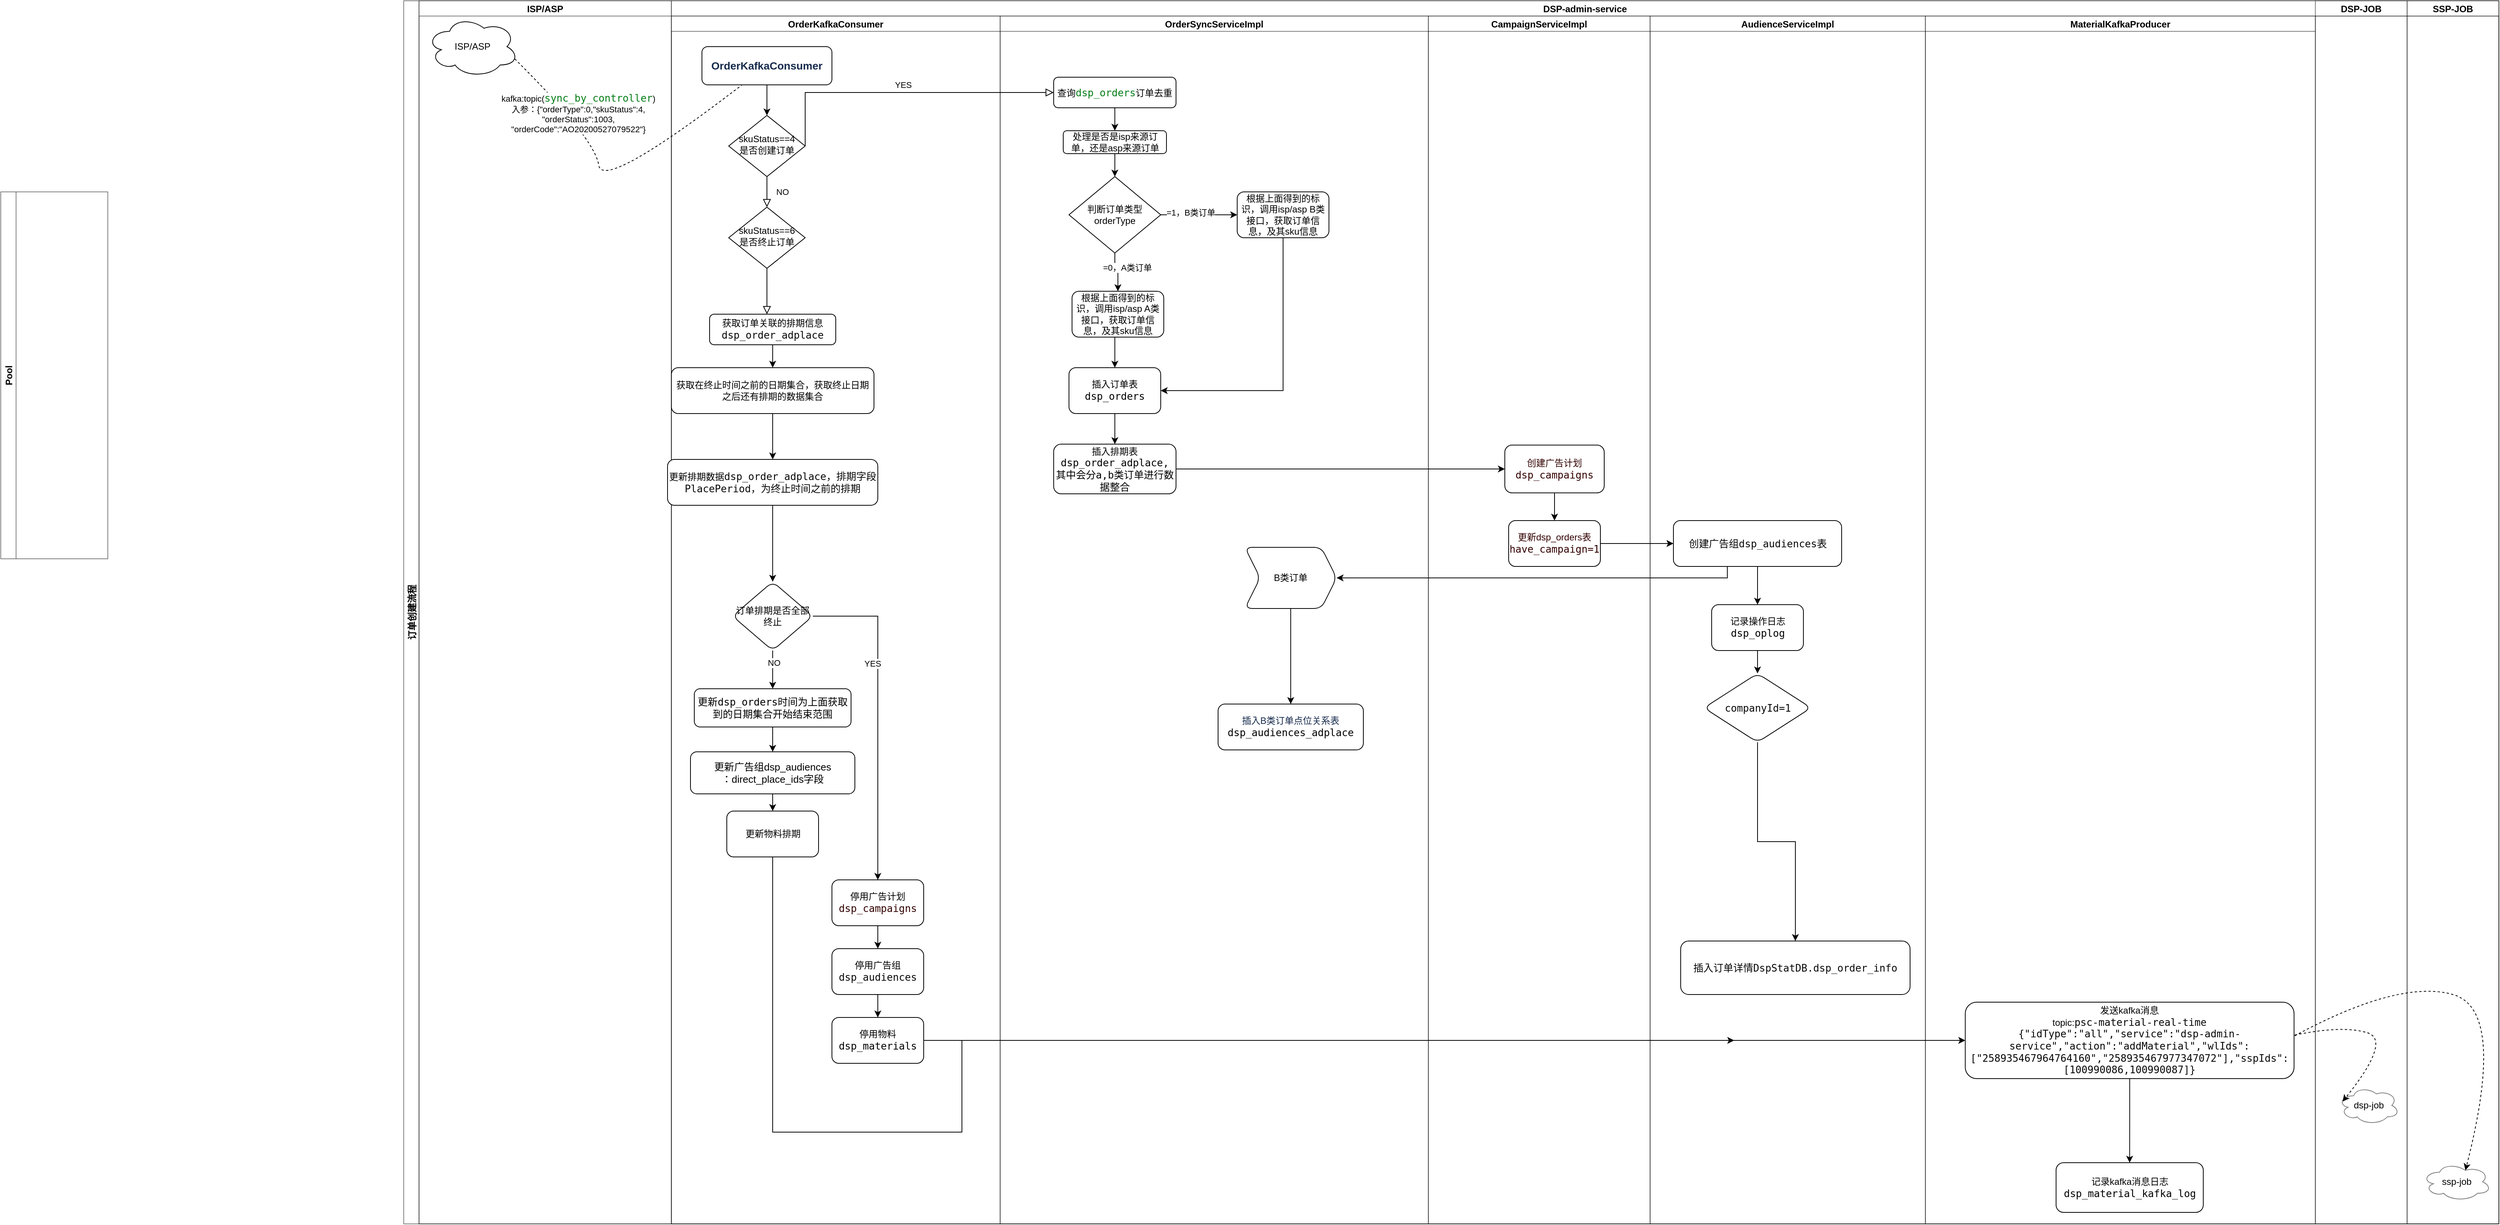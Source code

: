 <mxfile version="16.0.3" type="github">
  <diagram id="C5RBs43oDa-KdzZeNtuy" name="Page-1">
    <mxGraphModel dx="1713" dy="1758" grid="1" gridSize="10" guides="1" tooltips="1" connect="1" arrows="1" fold="1" page="1" pageScale="1" pageWidth="827" pageHeight="1169" math="0" shadow="0">
      <root>
        <mxCell id="WIyWlLk6GJQsqaUBKTNV-0" />
        <mxCell id="WIyWlLk6GJQsqaUBKTNV-1" parent="WIyWlLk6GJQsqaUBKTNV-0" />
        <mxCell id="1JZk9ZDLqRCKgHEXB0QG-69" value="" style="group" vertex="1" connectable="0" parent="WIyWlLk6GJQsqaUBKTNV-1">
          <mxGeometry x="-827" y="-180" width="3267" height="1600" as="geometry" />
        </mxCell>
        <mxCell id="1JZk9ZDLqRCKgHEXB0QG-31" value="Pool" style="swimlane;childLayout=stackLayout;resizeParent=1;resizeParentMax=0;startSize=20;horizontal=0;horizontalStack=1;rounded=0;shadow=0;glass=0;sketch=0;gradientColor=none;opacity=50;container=0;" vertex="1" parent="1JZk9ZDLqRCKgHEXB0QG-69">
          <mxGeometry y="250" width="140" height="480" as="geometry">
            <mxRectangle x="-660" y="90" width="30" height="50" as="alternateBounds" />
          </mxGeometry>
        </mxCell>
        <mxCell id="1JZk9ZDLqRCKgHEXB0QG-16" value="订单创建流程" style="swimlane;childLayout=stackLayout;resizeParent=1;resizeParentMax=0;startSize=20;horizontal=0;horizontalStack=1;rounded=0;shadow=0;glass=0;sketch=0;gradientColor=none;opacity=50;" vertex="1" parent="1JZk9ZDLqRCKgHEXB0QG-69">
          <mxGeometry x="527" width="2740" height="1600" as="geometry" />
        </mxCell>
        <mxCell id="1JZk9ZDLqRCKgHEXB0QG-17" value="ISP/ASP" style="swimlane;startSize=20;rounded=0;shadow=0;glass=0;sketch=0;gradientColor=none;opacity=50;" vertex="1" parent="1JZk9ZDLqRCKgHEXB0QG-16">
          <mxGeometry x="20" width="330" height="1600" as="geometry" />
        </mxCell>
        <mxCell id="3pk-U9PaF1ZGXFq0J-lB-10" value="ISP/ASP" style="ellipse;shape=cloud;whiteSpace=wrap;html=1;" parent="1JZk9ZDLqRCKgHEXB0QG-17" vertex="1">
          <mxGeometry x="10" y="20" width="120" height="80" as="geometry" />
        </mxCell>
        <mxCell id="1JZk9ZDLqRCKgHEXB0QG-20" value="" style="curved=1;endArrow=none;html=1;rounded=0;exitX=0.96;exitY=0.7;exitDx=0;exitDy=0;exitPerimeter=0;dashed=1;" edge="1" parent="1JZk9ZDLqRCKgHEXB0QG-16" source="3pk-U9PaF1ZGXFq0J-lB-10" target="WIyWlLk6GJQsqaUBKTNV-3">
          <mxGeometry width="50" height="50" relative="1" as="geometry">
            <mxPoint x="175.2" y="186" as="sourcePoint" />
            <mxPoint x="462.99" y="161" as="targetPoint" />
            <Array as="points">
              <mxPoint x="250" y="180" />
              <mxPoint x="260" y="250" />
            </Array>
          </mxGeometry>
        </mxCell>
        <mxCell id="1JZk9ZDLqRCKgHEXB0QG-21" value="kafka:topic(&lt;span style=&quot;color: rgb(6 , 125 , 23) ; font-family: &amp;#34;jetbrains mono&amp;#34; , monospace ; font-size: 9.8pt&quot;&gt;sync_by_controller&lt;/span&gt;)&lt;br&gt;入参：{&quot;orderType&quot;:0,&quot;skuStatus&quot;:4,&lt;br&gt;&quot;orderStatus&quot;:1003,&lt;br&gt;&quot;orderCode&quot;:&quot;AO20200527079522&quot;}" style="edgeLabel;html=1;align=center;verticalAlign=middle;resizable=0;points=[];" vertex="1" connectable="0" parent="1JZk9ZDLqRCKgHEXB0QG-20">
          <mxGeometry x="-0.096" y="-21" relative="1" as="geometry">
            <mxPoint x="-9" y="-91" as="offset" />
          </mxGeometry>
        </mxCell>
        <mxCell id="1JZk9ZDLqRCKgHEXB0QG-18" value="DSP-admin-service" style="swimlane;startSize=20;rounded=0;shadow=0;glass=0;sketch=0;gradientColor=none;opacity=50;" vertex="1" parent="1JZk9ZDLqRCKgHEXB0QG-16">
          <mxGeometry x="350" width="2390" height="1600" as="geometry" />
        </mxCell>
        <mxCell id="1JZk9ZDLqRCKgHEXB0QG-32" value="OrderKafkaConsumer" style="swimlane;startSize=20;rounded=0;shadow=0;glass=0;sketch=0;gradientColor=none;opacity=50;" vertex="1" parent="1JZk9ZDLqRCKgHEXB0QG-18">
          <mxGeometry y="20" width="430" height="1580" as="geometry" />
        </mxCell>
        <mxCell id="WIyWlLk6GJQsqaUBKTNV-3" value="&lt;strong style=&quot;color: rgb(23 , 43 , 77) ; font-family: , &amp;#34;system-ui&amp;#34; , &amp;#34;segoe ui&amp;#34; , &amp;#34;roboto&amp;#34; , &amp;#34;oxygen&amp;#34; , &amp;#34;ubuntu&amp;#34; , &amp;#34;fira sans&amp;#34; , &amp;#34;droid sans&amp;#34; , &amp;#34;helvetica neue&amp;#34; , sans-serif ; font-size: 14px ; background-color: rgb(255 , 255 , 255)&quot;&gt;OrderKafkaConsumer&lt;/strong&gt;" style="rounded=1;whiteSpace=wrap;html=1;fontSize=12;glass=0;strokeWidth=1;shadow=0;" parent="1JZk9ZDLqRCKgHEXB0QG-32" vertex="1">
          <mxGeometry x="40" y="40" width="170" height="50" as="geometry" />
        </mxCell>
        <mxCell id="WIyWlLk6GJQsqaUBKTNV-6" value="skuStatus==4&lt;br&gt;是否创建订单" style="rhombus;whiteSpace=wrap;html=1;shadow=0;fontFamily=Helvetica;fontSize=12;align=center;strokeWidth=1;spacing=6;spacingTop=-4;" parent="1JZk9ZDLqRCKgHEXB0QG-32" vertex="1">
          <mxGeometry x="75" y="130" width="100" height="80" as="geometry" />
        </mxCell>
        <mxCell id="1JZk9ZDLqRCKgHEXB0QG-40" value="" style="edgeStyle=orthogonalEdgeStyle;rounded=0;orthogonalLoop=1;jettySize=auto;html=1;entryX=0.5;entryY=0;entryDx=0;entryDy=0;" edge="1" parent="1JZk9ZDLqRCKgHEXB0QG-32" source="WIyWlLk6GJQsqaUBKTNV-3" target="WIyWlLk6GJQsqaUBKTNV-6">
          <mxGeometry relative="1" as="geometry" />
        </mxCell>
        <mxCell id="WIyWlLk6GJQsqaUBKTNV-10" value="skuStatus==6&lt;br&gt;是否终止订单" style="rhombus;whiteSpace=wrap;html=1;shadow=0;fontFamily=Helvetica;fontSize=12;align=center;strokeWidth=1;spacing=6;spacingTop=-4;" parent="1JZk9ZDLqRCKgHEXB0QG-32" vertex="1">
          <mxGeometry x="75" y="250" width="100" height="80" as="geometry" />
        </mxCell>
        <mxCell id="WIyWlLk6GJQsqaUBKTNV-4" value="NO" style="rounded=0;html=1;jettySize=auto;orthogonalLoop=1;fontSize=11;endArrow=block;endFill=0;endSize=8;strokeWidth=1;shadow=0;labelBackgroundColor=none;edgeStyle=orthogonalEdgeStyle;" parent="1JZk9ZDLqRCKgHEXB0QG-32" source="WIyWlLk6GJQsqaUBKTNV-6" target="WIyWlLk6GJQsqaUBKTNV-10" edge="1">
          <mxGeometry y="20" relative="1" as="geometry">
            <mxPoint as="offset" />
          </mxGeometry>
        </mxCell>
        <mxCell id="WIyWlLk6GJQsqaUBKTNV-11" value="获取订单关联的排期信息&lt;span style=&quot;background-color: rgb(255 , 255 , 255) ; color: rgb(8 , 8 , 8) ; font-family: &amp;#34;jetbrains mono&amp;#34; , monospace ; font-size: 9.8pt&quot;&gt;dsp_order_adplace&lt;/span&gt;" style="rounded=1;whiteSpace=wrap;html=1;fontSize=12;glass=0;strokeWidth=1;shadow=0;" parent="1JZk9ZDLqRCKgHEXB0QG-32" vertex="1">
          <mxGeometry x="50" y="390" width="165" height="40" as="geometry" />
        </mxCell>
        <mxCell id="WIyWlLk6GJQsqaUBKTNV-8" value="" style="rounded=0;html=1;jettySize=auto;orthogonalLoop=1;fontSize=11;endArrow=block;endFill=0;endSize=8;strokeWidth=1;shadow=0;labelBackgroundColor=none;edgeStyle=orthogonalEdgeStyle;" parent="1JZk9ZDLqRCKgHEXB0QG-32" source="WIyWlLk6GJQsqaUBKTNV-10" target="WIyWlLk6GJQsqaUBKTNV-11" edge="1">
          <mxGeometry x="0.333" y="20" relative="1" as="geometry">
            <mxPoint as="offset" />
            <Array as="points">
              <mxPoint x="125" y="430" />
              <mxPoint x="125" y="430" />
            </Array>
          </mxGeometry>
        </mxCell>
        <mxCell id="xGBpcFXvUTjCXn1tUyr6-0" value="获取在终止时间之前的日期集合，获取终止日期之后还有排期的数据集合" style="whiteSpace=wrap;html=1;rounded=1;glass=0;strokeWidth=1;shadow=0;" parent="1JZk9ZDLqRCKgHEXB0QG-32" vertex="1">
          <mxGeometry y="460" width="265" height="60" as="geometry" />
        </mxCell>
        <mxCell id="xGBpcFXvUTjCXn1tUyr6-1" value="" style="edgeStyle=orthogonalEdgeStyle;rounded=0;orthogonalLoop=1;jettySize=auto;html=1;" parent="1JZk9ZDLqRCKgHEXB0QG-32" source="WIyWlLk6GJQsqaUBKTNV-11" target="xGBpcFXvUTjCXn1tUyr6-0" edge="1">
          <mxGeometry relative="1" as="geometry" />
        </mxCell>
        <mxCell id="xGBpcFXvUTjCXn1tUyr6-4" value="更新排期数据&lt;span style=&quot;color: rgb(8 , 8 , 8) ; font-family: &amp;#34;jetbrains mono&amp;#34; , monospace ; font-size: 13.067px ; background-color: rgb(255 , 255 , 255)&quot;&gt;dsp_order_adplace，排期字段&lt;/span&gt;&lt;span style=&quot;background-color: rgb(255 , 255 , 255) ; color: rgb(8 , 8 , 8) ; font-family: &amp;#34;jetbrains mono&amp;#34; , monospace ; font-size: 9.8pt&quot;&gt;PlacePeriod，为终止时间之前的排期&lt;/span&gt;" style="whiteSpace=wrap;html=1;rounded=1;glass=0;strokeWidth=1;shadow=0;" parent="1JZk9ZDLqRCKgHEXB0QG-32" vertex="1">
          <mxGeometry x="-5" y="580" width="275" height="60" as="geometry" />
        </mxCell>
        <mxCell id="xGBpcFXvUTjCXn1tUyr6-7" style="edgeStyle=orthogonalEdgeStyle;rounded=0;orthogonalLoop=1;jettySize=auto;html=1;" parent="1JZk9ZDLqRCKgHEXB0QG-32" source="xGBpcFXvUTjCXn1tUyr6-0" target="xGBpcFXvUTjCXn1tUyr6-4" edge="1">
          <mxGeometry relative="1" as="geometry" />
        </mxCell>
        <mxCell id="xGBpcFXvUTjCXn1tUyr6-8" value="订单排期是否全部终止" style="rhombus;whiteSpace=wrap;html=1;rounded=1;glass=0;strokeWidth=1;shadow=0;" parent="1JZk9ZDLqRCKgHEXB0QG-32" vertex="1">
          <mxGeometry x="80" y="740" width="105" height="90" as="geometry" />
        </mxCell>
        <mxCell id="xGBpcFXvUTjCXn1tUyr6-9" value="" style="edgeStyle=orthogonalEdgeStyle;rounded=0;orthogonalLoop=1;jettySize=auto;html=1;" parent="1JZk9ZDLqRCKgHEXB0QG-32" source="xGBpcFXvUTjCXn1tUyr6-4" target="xGBpcFXvUTjCXn1tUyr6-8" edge="1">
          <mxGeometry relative="1" as="geometry" />
        </mxCell>
        <mxCell id="xGBpcFXvUTjCXn1tUyr6-30" value="更新物料排期" style="whiteSpace=wrap;html=1;rounded=1;glass=0;strokeWidth=1;shadow=0;" parent="1JZk9ZDLqRCKgHEXB0QG-32" vertex="1">
          <mxGeometry x="72.5" y="1040" width="120" height="60" as="geometry" />
        </mxCell>
        <mxCell id="xGBpcFXvUTjCXn1tUyr6-28" value="&lt;p style=&quot;line-height: 1.2&quot;&gt;&lt;/p&gt;&lt;p style=&quot;font-size: 13.067px&quot;&gt;&lt;font style=&quot;font-size: 13.067px&quot; face=&quot;Helvetica&quot;&gt;更新广告组&lt;/font&gt;&lt;font style=&quot;font-size: 13.067px&quot;&gt;dsp_audiences&lt;br&gt;&lt;/font&gt;&lt;font style=&quot;font-size: 13.067px&quot; face=&quot;Helvetica&quot;&gt;&lt;span style=&quot;background-color: rgb(255 , 255 , 255)&quot;&gt;：direct_place_ids字段&lt;/span&gt;&lt;/font&gt;&lt;/p&gt;&lt;p&gt;&lt;/p&gt;" style="whiteSpace=wrap;html=1;rounded=1;glass=0;strokeWidth=1;shadow=0;align=center;" parent="1JZk9ZDLqRCKgHEXB0QG-32" vertex="1">
          <mxGeometry x="25" y="962.5" width="215" height="55" as="geometry" />
        </mxCell>
        <mxCell id="xGBpcFXvUTjCXn1tUyr6-31" value="" style="edgeStyle=orthogonalEdgeStyle;rounded=0;orthogonalLoop=1;jettySize=auto;html=1;fontSize=12;fontColor=#330000;" parent="1JZk9ZDLqRCKgHEXB0QG-32" source="xGBpcFXvUTjCXn1tUyr6-28" target="xGBpcFXvUTjCXn1tUyr6-30" edge="1">
          <mxGeometry relative="1" as="geometry" />
        </mxCell>
        <mxCell id="xGBpcFXvUTjCXn1tUyr6-2" value="&lt;font style=&quot;font-size: 13.067px&quot;&gt;更新&lt;span style=&quot;font-family: &amp;#34;jetbrains mono&amp;#34; , monospace ; background-color: rgb(255 , 255 , 255)&quot;&gt;dsp_orders时间为上面获取到的日期集合开始结束范围&lt;/span&gt;&lt;/font&gt;" style="whiteSpace=wrap;html=1;rounded=1;glass=0;strokeWidth=1;shadow=0;" parent="1JZk9ZDLqRCKgHEXB0QG-32" vertex="1">
          <mxGeometry x="30" y="880" width="205" height="50" as="geometry" />
        </mxCell>
        <mxCell id="xGBpcFXvUTjCXn1tUyr6-10" style="edgeStyle=orthogonalEdgeStyle;rounded=0;orthogonalLoop=1;jettySize=auto;html=1;" parent="1JZk9ZDLqRCKgHEXB0QG-32" source="xGBpcFXvUTjCXn1tUyr6-8" target="xGBpcFXvUTjCXn1tUyr6-2" edge="1">
          <mxGeometry relative="1" as="geometry" />
        </mxCell>
        <mxCell id="xGBpcFXvUTjCXn1tUyr6-11" value="NO" style="edgeLabel;html=1;align=center;verticalAlign=middle;resizable=0;points=[];" parent="xGBpcFXvUTjCXn1tUyr6-10" vertex="1" connectable="0">
          <mxGeometry x="-0.36" y="1" relative="1" as="geometry">
            <mxPoint as="offset" />
          </mxGeometry>
        </mxCell>
        <mxCell id="xGBpcFXvUTjCXn1tUyr6-29" value="" style="edgeStyle=orthogonalEdgeStyle;rounded=0;orthogonalLoop=1;jettySize=auto;html=1;" parent="1JZk9ZDLqRCKgHEXB0QG-32" source="xGBpcFXvUTjCXn1tUyr6-2" target="xGBpcFXvUTjCXn1tUyr6-28" edge="1">
          <mxGeometry relative="1" as="geometry" />
        </mxCell>
        <mxCell id="xGBpcFXvUTjCXn1tUyr6-12" value="停用广告计划&lt;span style=&quot;color: rgb(51 , 0 , 0) ; font-family: &amp;#34;jetbrains mono&amp;#34; , monospace ; font-size: 13.067px ; background-color: rgb(255 , 255 , 255)&quot;&gt;dsp_campaigns&lt;/span&gt;" style="whiteSpace=wrap;html=1;rounded=1;glass=0;strokeWidth=1;shadow=0;" parent="1JZk9ZDLqRCKgHEXB0QG-32" vertex="1">
          <mxGeometry x="210" y="1130" width="120" height="60" as="geometry" />
        </mxCell>
        <mxCell id="xGBpcFXvUTjCXn1tUyr6-13" value="" style="edgeStyle=orthogonalEdgeStyle;rounded=0;orthogonalLoop=1;jettySize=auto;html=1;" parent="1JZk9ZDLqRCKgHEXB0QG-32" source="xGBpcFXvUTjCXn1tUyr6-8" target="xGBpcFXvUTjCXn1tUyr6-12" edge="1">
          <mxGeometry relative="1" as="geometry" />
        </mxCell>
        <mxCell id="xGBpcFXvUTjCXn1tUyr6-27" value="YES" style="edgeLabel;html=1;align=center;verticalAlign=middle;resizable=0;points=[];" parent="xGBpcFXvUTjCXn1tUyr6-13" vertex="1" connectable="0">
          <mxGeometry x="-0.3" y="-4" relative="1" as="geometry">
            <mxPoint x="-3" y="-4" as="offset" />
          </mxGeometry>
        </mxCell>
        <mxCell id="xGBpcFXvUTjCXn1tUyr6-16" value="停用物料&lt;span style=&quot;background-color: rgb(255 , 255 , 255) ; font-family: &amp;#34;jetbrains mono&amp;#34; , monospace ; font-size: 9.8pt&quot;&gt;dsp_materials&lt;/span&gt;" style="whiteSpace=wrap;html=1;rounded=1;glass=0;strokeWidth=1;shadow=0;" parent="1JZk9ZDLqRCKgHEXB0QG-32" vertex="1">
          <mxGeometry x="210" y="1310" width="120" height="60" as="geometry" />
        </mxCell>
        <mxCell id="xGBpcFXvUTjCXn1tUyr6-14" value="停用广告组&lt;span style=&quot;background-color: rgb(255 , 255 , 255) ; color: rgb(8 , 8 , 8) ; font-family: &amp;#34;jetbrains mono&amp;#34; , monospace ; font-size: 9.8pt&quot;&gt;dsp_audiences&lt;/span&gt;" style="whiteSpace=wrap;html=1;rounded=1;glass=0;strokeWidth=1;shadow=0;" parent="1JZk9ZDLqRCKgHEXB0QG-32" vertex="1">
          <mxGeometry x="210" y="1220" width="120" height="60" as="geometry" />
        </mxCell>
        <mxCell id="xGBpcFXvUTjCXn1tUyr6-15" value="" style="edgeStyle=orthogonalEdgeStyle;rounded=0;orthogonalLoop=1;jettySize=auto;html=1;" parent="1JZk9ZDLqRCKgHEXB0QG-32" source="xGBpcFXvUTjCXn1tUyr6-12" target="xGBpcFXvUTjCXn1tUyr6-14" edge="1">
          <mxGeometry relative="1" as="geometry" />
        </mxCell>
        <mxCell id="xGBpcFXvUTjCXn1tUyr6-17" value="" style="edgeStyle=orthogonalEdgeStyle;rounded=0;orthogonalLoop=1;jettySize=auto;html=1;" parent="1JZk9ZDLqRCKgHEXB0QG-32" source="xGBpcFXvUTjCXn1tUyr6-14" target="xGBpcFXvUTjCXn1tUyr6-16" edge="1">
          <mxGeometry relative="1" as="geometry" />
        </mxCell>
        <mxCell id="1JZk9ZDLqRCKgHEXB0QG-34" value="OrderSyncServiceImpl" style="swimlane;startSize=20;rounded=0;shadow=0;glass=0;sketch=0;gradientColor=none;opacity=50;" vertex="1" parent="1JZk9ZDLqRCKgHEXB0QG-18">
          <mxGeometry x="430" y="20" width="560" height="1580" as="geometry" />
        </mxCell>
        <mxCell id="WIyWlLk6GJQsqaUBKTNV-7" value="查询&lt;span style=&quot;color: rgb(6 , 125 , 23) ; background-color: rgb(255 , 255 , 255) ; font-family: &amp;#34;jetbrains mono&amp;#34; , monospace ; font-size: 9.8pt&quot;&gt;dsp_orders&lt;/span&gt;&lt;span&gt;订单去重&lt;/span&gt;" style="rounded=1;whiteSpace=wrap;html=1;fontSize=12;glass=0;strokeWidth=1;shadow=0;" parent="1JZk9ZDLqRCKgHEXB0QG-34" vertex="1">
          <mxGeometry x="70" y="80" width="160" height="40" as="geometry" />
        </mxCell>
        <mxCell id="3pk-U9PaF1ZGXFq0J-lB-19" value="判断订单类型orderType" style="rhombus;whiteSpace=wrap;html=1;" parent="1JZk9ZDLqRCKgHEXB0QG-34" vertex="1">
          <mxGeometry x="90" y="210" width="120" height="100" as="geometry" />
        </mxCell>
        <mxCell id="3pk-U9PaF1ZGXFq0J-lB-18" style="edgeStyle=orthogonalEdgeStyle;rounded=0;orthogonalLoop=1;jettySize=auto;html=1;entryX=0.5;entryY=0;entryDx=0;entryDy=0;exitX=0.5;exitY=1;exitDx=0;exitDy=0;" parent="1JZk9ZDLqRCKgHEXB0QG-34" source="3pk-U9PaF1ZGXFq0J-lB-20" edge="1" target="3pk-U9PaF1ZGXFq0J-lB-19">
          <mxGeometry relative="1" as="geometry">
            <mxPoint x="-160" y="420" as="targetPoint" />
            <mxPoint x="130" y="230" as="sourcePoint" />
          </mxGeometry>
        </mxCell>
        <mxCell id="3pk-U9PaF1ZGXFq0J-lB-20" value="处理是否是isp来源订单，还是asp来源订单" style="rounded=1;whiteSpace=wrap;html=1;" parent="1JZk9ZDLqRCKgHEXB0QG-34" vertex="1">
          <mxGeometry x="82.5" y="150" width="135" height="30" as="geometry" />
        </mxCell>
        <mxCell id="1JZk9ZDLqRCKgHEXB0QG-44" value="" style="endArrow=classic;html=1;rounded=0;exitX=0.5;exitY=1;exitDx=0;exitDy=0;entryX=0.5;entryY=0;entryDx=0;entryDy=0;" edge="1" parent="1JZk9ZDLqRCKgHEXB0QG-34" source="WIyWlLk6GJQsqaUBKTNV-7" target="3pk-U9PaF1ZGXFq0J-lB-20">
          <mxGeometry width="50" height="50" relative="1" as="geometry">
            <mxPoint x="10" y="280" as="sourcePoint" />
            <mxPoint x="60" y="230" as="targetPoint" />
          </mxGeometry>
        </mxCell>
        <mxCell id="3pk-U9PaF1ZGXFq0J-lB-25" value="&lt;span&gt;根据上面得到的标识，调用isp/asp B类接口，获取订单信息，及其sku信息&lt;/span&gt;" style="rounded=1;whiteSpace=wrap;html=1;" parent="1JZk9ZDLqRCKgHEXB0QG-34" vertex="1">
          <mxGeometry x="310" y="230" width="120" height="60" as="geometry" />
        </mxCell>
        <mxCell id="3pk-U9PaF1ZGXFq0J-lB-26" value="" style="edgeStyle=orthogonalEdgeStyle;rounded=0;orthogonalLoop=1;jettySize=auto;html=1;" parent="1JZk9ZDLqRCKgHEXB0QG-34" source="3pk-U9PaF1ZGXFq0J-lB-19" target="3pk-U9PaF1ZGXFq0J-lB-25" edge="1">
          <mxGeometry relative="1" as="geometry" />
        </mxCell>
        <mxCell id="3pk-U9PaF1ZGXFq0J-lB-27" value="=1，B类订单" style="edgeLabel;html=1;align=center;verticalAlign=middle;resizable=0;points=[];" parent="3pk-U9PaF1ZGXFq0J-lB-26" vertex="1" connectable="0">
          <mxGeometry x="-0.225" y="3" relative="1" as="geometry">
            <mxPoint as="offset" />
          </mxGeometry>
        </mxCell>
        <mxCell id="3pk-U9PaF1ZGXFq0J-lB-23" value="根据上面得到的标识，调用isp/asp A类接口，获取订单信息，及其sku信息" style="rounded=1;whiteSpace=wrap;html=1;" parent="1JZk9ZDLqRCKgHEXB0QG-34" vertex="1">
          <mxGeometry x="94" y="360" width="120" height="60" as="geometry" />
        </mxCell>
        <mxCell id="1JZk9ZDLqRCKgHEXB0QG-47" value="" style="edgeStyle=orthogonalEdgeStyle;rounded=0;orthogonalLoop=1;jettySize=auto;html=1;exitX=0.5;exitY=1;exitDx=0;exitDy=0;entryX=0.5;entryY=0;entryDx=0;entryDy=0;" edge="1" parent="1JZk9ZDLqRCKgHEXB0QG-34" source="3pk-U9PaF1ZGXFq0J-lB-19" target="3pk-U9PaF1ZGXFq0J-lB-23">
          <mxGeometry relative="1" as="geometry">
            <mxPoint x="190" y="300" as="sourcePoint" />
            <mxPoint x="290" y="300" as="targetPoint" />
          </mxGeometry>
        </mxCell>
        <mxCell id="1JZk9ZDLqRCKgHEXB0QG-48" value="=0，A类订单" style="edgeLabel;html=1;align=center;verticalAlign=middle;resizable=0;points=[];" vertex="1" connectable="0" parent="1JZk9ZDLqRCKgHEXB0QG-47">
          <mxGeometry x="-0.225" y="3" relative="1" as="geometry">
            <mxPoint x="13" y="-2" as="offset" />
          </mxGeometry>
        </mxCell>
        <mxCell id="3pk-U9PaF1ZGXFq0J-lB-28" value="插入订单表&lt;span style=&quot;background-color: rgb(255 , 255 , 255) ; font-family: &amp;#34;jetbrains mono&amp;#34; , monospace ; font-size: 9.8pt&quot;&gt;dsp_orders&lt;br&gt;&lt;/span&gt;" style="whiteSpace=wrap;html=1;rounded=1;" parent="1JZk9ZDLqRCKgHEXB0QG-34" vertex="1">
          <mxGeometry x="90" y="460" width="120" height="60" as="geometry" />
        </mxCell>
        <mxCell id="3pk-U9PaF1ZGXFq0J-lB-29" value="" style="edgeStyle=orthogonalEdgeStyle;rounded=0;orthogonalLoop=1;jettySize=auto;html=1;" parent="1JZk9ZDLqRCKgHEXB0QG-34" source="3pk-U9PaF1ZGXFq0J-lB-23" target="3pk-U9PaF1ZGXFq0J-lB-28" edge="1">
          <mxGeometry relative="1" as="geometry">
            <Array as="points">
              <mxPoint x="150" y="440" />
              <mxPoint x="150" y="440" />
            </Array>
          </mxGeometry>
        </mxCell>
        <mxCell id="3pk-U9PaF1ZGXFq0J-lB-30" style="edgeStyle=orthogonalEdgeStyle;rounded=0;orthogonalLoop=1;jettySize=auto;html=1;exitX=0.5;exitY=1;exitDx=0;exitDy=0;entryX=1;entryY=0.5;entryDx=0;entryDy=0;" parent="1JZk9ZDLqRCKgHEXB0QG-34" source="3pk-U9PaF1ZGXFq0J-lB-25" target="3pk-U9PaF1ZGXFq0J-lB-28" edge="1">
          <mxGeometry relative="1" as="geometry" />
        </mxCell>
        <mxCell id="3pk-U9PaF1ZGXFq0J-lB-31" value="插入排期表&lt;span style=&quot;background-color: rgb(255 , 255 , 255) ; font-family: &amp;#34;jetbrains mono&amp;#34; , monospace ; font-size: 9.8pt&quot;&gt;dsp_order_adplace,&lt;br&gt;其中会分a,b类订单进行数据整合&lt;br&gt;&lt;/span&gt;" style="whiteSpace=wrap;html=1;rounded=1;" parent="1JZk9ZDLqRCKgHEXB0QG-34" vertex="1">
          <mxGeometry x="70" y="560" width="160" height="65" as="geometry" />
        </mxCell>
        <mxCell id="3pk-U9PaF1ZGXFq0J-lB-32" value="" style="edgeStyle=orthogonalEdgeStyle;rounded=0;orthogonalLoop=1;jettySize=auto;html=1;" parent="1JZk9ZDLqRCKgHEXB0QG-34" source="3pk-U9PaF1ZGXFq0J-lB-28" target="3pk-U9PaF1ZGXFq0J-lB-31" edge="1">
          <mxGeometry relative="1" as="geometry" />
        </mxCell>
        <mxCell id="3pk-U9PaF1ZGXFq0J-lB-40" value="B类订单" style="shape=step;perimeter=stepPerimeter;whiteSpace=wrap;html=1;fixedSize=1;rounded=1;" parent="1JZk9ZDLqRCKgHEXB0QG-34" vertex="1">
          <mxGeometry x="320" y="695" width="120" height="80" as="geometry" />
        </mxCell>
        <mxCell id="3pk-U9PaF1ZGXFq0J-lB-42" value="&lt;span style=&quot;color: rgb(23 , 43 , 77) ; letter-spacing: -0.006em&quot;&gt;&lt;font style=&quot;font-size: 12px&quot;&gt;插入B类订单点位关系表&lt;/font&gt;&lt;/span&gt;&lt;span style=&quot;background-color: rgb(255 , 255 , 255) ; font-family: &amp;#34;jetbrains mono&amp;#34; , monospace ; font-size: 9.8pt&quot;&gt;dsp_audiences_adplace&lt;/span&gt;" style="whiteSpace=wrap;html=1;rounded=1;" parent="1JZk9ZDLqRCKgHEXB0QG-34" vertex="1">
          <mxGeometry x="285" y="900" width="190" height="60" as="geometry" />
        </mxCell>
        <mxCell id="3pk-U9PaF1ZGXFq0J-lB-43" value="" style="edgeStyle=orthogonalEdgeStyle;rounded=0;orthogonalLoop=1;jettySize=auto;html=1;fontColor=#330000;" parent="1JZk9ZDLqRCKgHEXB0QG-34" source="3pk-U9PaF1ZGXFq0J-lB-40" target="3pk-U9PaF1ZGXFq0J-lB-42" edge="1">
          <mxGeometry relative="1" as="geometry" />
        </mxCell>
        <mxCell id="WIyWlLk6GJQsqaUBKTNV-5" value="YES" style="edgeStyle=orthogonalEdgeStyle;rounded=0;html=1;jettySize=auto;orthogonalLoop=1;fontSize=11;endArrow=block;endFill=0;endSize=8;strokeWidth=1;shadow=0;labelBackgroundColor=none;exitX=1;exitY=0.5;exitDx=0;exitDy=0;" parent="1JZk9ZDLqRCKgHEXB0QG-18" source="WIyWlLk6GJQsqaUBKTNV-6" target="WIyWlLk6GJQsqaUBKTNV-7" edge="1">
          <mxGeometry y="10" relative="1" as="geometry">
            <mxPoint as="offset" />
            <mxPoint x="182.5" y="190" as="sourcePoint" />
            <Array as="points">
              <mxPoint x="175" y="120" />
            </Array>
          </mxGeometry>
        </mxCell>
        <mxCell id="1JZk9ZDLqRCKgHEXB0QG-33" value="CampaignServiceImpl" style="swimlane;startSize=20;rounded=0;shadow=0;glass=0;sketch=0;gradientColor=none;opacity=50;" vertex="1" parent="1JZk9ZDLqRCKgHEXB0QG-18">
          <mxGeometry x="990" y="20" width="290" height="1580" as="geometry" />
        </mxCell>
        <mxCell id="3pk-U9PaF1ZGXFq0J-lB-34" value="&lt;font color=&quot;#330000&quot;&gt;创建广告计划&lt;/font&gt;&lt;span style=&quot;color: rgb(51 , 0 , 0) ; background-color: rgb(255 , 255 , 255) ; font-family: &amp;#34;jetbrains mono&amp;#34; , monospace ; font-size: 9.8pt&quot;&gt;dsp_campaigns&lt;/span&gt;" style="whiteSpace=wrap;html=1;rounded=1;" parent="1JZk9ZDLqRCKgHEXB0QG-33" vertex="1">
          <mxGeometry x="100.0" y="561.25" width="130" height="62.5" as="geometry" />
        </mxCell>
        <mxCell id="3pk-U9PaF1ZGXFq0J-lB-36" value="&lt;font color=&quot;#330000&quot;&gt;更新dsp_orders表&lt;span style=&quot;background-color: rgb(255 , 255 , 255) ; font-family: &amp;#34;jetbrains mono&amp;#34; , monospace ; font-size: 9.8pt&quot;&gt;have_campaign=1&lt;/span&gt;&lt;/font&gt;" style="whiteSpace=wrap;html=1;rounded=1;" parent="1JZk9ZDLqRCKgHEXB0QG-33" vertex="1">
          <mxGeometry x="105" y="660" width="120" height="60" as="geometry" />
        </mxCell>
        <mxCell id="3pk-U9PaF1ZGXFq0J-lB-37" value="" style="edgeStyle=orthogonalEdgeStyle;rounded=0;orthogonalLoop=1;jettySize=auto;html=1;fontColor=#330000;" parent="1JZk9ZDLqRCKgHEXB0QG-33" source="3pk-U9PaF1ZGXFq0J-lB-34" target="3pk-U9PaF1ZGXFq0J-lB-36" edge="1">
          <mxGeometry relative="1" as="geometry" />
        </mxCell>
        <mxCell id="3pk-U9PaF1ZGXFq0J-lB-35" value="" style="edgeStyle=orthogonalEdgeStyle;rounded=0;orthogonalLoop=1;jettySize=auto;html=1;" parent="1JZk9ZDLqRCKgHEXB0QG-18" source="3pk-U9PaF1ZGXFq0J-lB-31" target="3pk-U9PaF1ZGXFq0J-lB-34" edge="1">
          <mxGeometry relative="1" as="geometry" />
        </mxCell>
        <mxCell id="1JZk9ZDLqRCKgHEXB0QG-50" value="AudienceServiceImpl" style="swimlane;startSize=20;rounded=0;shadow=0;glass=0;sketch=0;gradientColor=none;opacity=50;" vertex="1" parent="1JZk9ZDLqRCKgHEXB0QG-18">
          <mxGeometry x="1280" y="20" width="360" height="1580" as="geometry" />
        </mxCell>
        <mxCell id="3pk-U9PaF1ZGXFq0J-lB-44" value="记录操作日志&lt;span style=&quot;background-color: rgb(255 , 255 , 255) ; font-family: &amp;#34;jetbrains mono&amp;#34; , monospace ; font-size: 9.8pt&quot;&gt;dsp_oplog&lt;/span&gt;" style="whiteSpace=wrap;html=1;rounded=1;" parent="1JZk9ZDLqRCKgHEXB0QG-50" vertex="1">
          <mxGeometry x="80.5" y="770" width="120" height="60" as="geometry" />
        </mxCell>
        <mxCell id="3pk-U9PaF1ZGXFq0J-lB-48" value="&lt;pre style=&quot;background-color: rgb(255 , 255 , 255) ; color: rgb(8 , 8 , 8) ; font-family: &amp;#34;jetbrains mono&amp;#34; , monospace ; font-size: 9.8pt&quot;&gt;companyId=1&lt;/pre&gt;" style="rhombus;whiteSpace=wrap;html=1;rounded=1;" parent="1JZk9ZDLqRCKgHEXB0QG-50" vertex="1">
          <mxGeometry x="70.5" y="860" width="140" height="90" as="geometry" />
        </mxCell>
        <mxCell id="3pk-U9PaF1ZGXFq0J-lB-49" value="" style="edgeStyle=orthogonalEdgeStyle;rounded=0;orthogonalLoop=1;jettySize=auto;html=1;fontSize=12;fontColor=#330000;" parent="1JZk9ZDLqRCKgHEXB0QG-50" source="3pk-U9PaF1ZGXFq0J-lB-44" target="3pk-U9PaF1ZGXFq0J-lB-48" edge="1">
          <mxGeometry relative="1" as="geometry" />
        </mxCell>
        <mxCell id="3pk-U9PaF1ZGXFq0J-lB-46" value="&lt;pre style=&quot;background-color: #ffffff ; color: #080808 ; font-family: &amp;#34;jetbrains mono&amp;#34; , monospace ; font-size: 9.8pt&quot;&gt;插入订单详情DspStatDB.dsp_order_info&lt;/pre&gt;" style="whiteSpace=wrap;html=1;rounded=1;" parent="1JZk9ZDLqRCKgHEXB0QG-50" vertex="1">
          <mxGeometry x="40" y="1210" width="300" height="70" as="geometry" />
        </mxCell>
        <mxCell id="3pk-U9PaF1ZGXFq0J-lB-47" value="" style="edgeStyle=orthogonalEdgeStyle;rounded=0;orthogonalLoop=1;jettySize=auto;html=1;fontSize=12;fontColor=#330000;exitX=0.5;exitY=1;exitDx=0;exitDy=0;" parent="1JZk9ZDLqRCKgHEXB0QG-50" source="3pk-U9PaF1ZGXFq0J-lB-48" target="3pk-U9PaF1ZGXFq0J-lB-46" edge="1">
          <mxGeometry relative="1" as="geometry" />
        </mxCell>
        <mxCell id="3pk-U9PaF1ZGXFq0J-lB-38" value="&lt;pre style=&quot;background-color: #ffffff ; color: #080808 ; font-family: &amp;#34;jetbrains mono&amp;#34; , monospace ; font-size: 9.8pt&quot;&gt;创建广告组dsp_audiences表&lt;/pre&gt;" style="whiteSpace=wrap;html=1;rounded=1;" parent="1JZk9ZDLqRCKgHEXB0QG-50" vertex="1">
          <mxGeometry x="30.5" y="660" width="220" height="60" as="geometry" />
        </mxCell>
        <mxCell id="3pk-U9PaF1ZGXFq0J-lB-45" value="" style="edgeStyle=orthogonalEdgeStyle;rounded=0;orthogonalLoop=1;jettySize=auto;html=1;fontSize=12;fontColor=#330000;" parent="1JZk9ZDLqRCKgHEXB0QG-50" source="3pk-U9PaF1ZGXFq0J-lB-38" target="3pk-U9PaF1ZGXFq0J-lB-44" edge="1">
          <mxGeometry relative="1" as="geometry" />
        </mxCell>
        <mxCell id="3pk-U9PaF1ZGXFq0J-lB-39" value="" style="edgeStyle=orthogonalEdgeStyle;rounded=0;orthogonalLoop=1;jettySize=auto;html=1;fontColor=#330000;" parent="1JZk9ZDLqRCKgHEXB0QG-18" source="3pk-U9PaF1ZGXFq0J-lB-36" target="3pk-U9PaF1ZGXFq0J-lB-38" edge="1">
          <mxGeometry relative="1" as="geometry" />
        </mxCell>
        <mxCell id="3pk-U9PaF1ZGXFq0J-lB-41" value="" style="edgeStyle=orthogonalEdgeStyle;rounded=0;orthogonalLoop=1;jettySize=auto;html=1;fontColor=#330000;exitX=0.5;exitY=1;exitDx=0;exitDy=0;" parent="1JZk9ZDLqRCKgHEXB0QG-18" source="3pk-U9PaF1ZGXFq0J-lB-38" target="3pk-U9PaF1ZGXFq0J-lB-40" edge="1">
          <mxGeometry relative="1" as="geometry">
            <Array as="points">
              <mxPoint x="1381" y="755" />
            </Array>
          </mxGeometry>
        </mxCell>
        <mxCell id="1JZk9ZDLqRCKgHEXB0QG-56" value="MaterialKafkaProducer" style="swimlane;startSize=20;rounded=0;shadow=0;glass=0;sketch=0;gradientColor=none;opacity=50;container=0;" vertex="1" parent="1JZk9ZDLqRCKgHEXB0QG-18">
          <mxGeometry x="1640" y="20" width="510" height="1580" as="geometry">
            <mxRectangle x="1200" width="30" height="750" as="alternateBounds" />
          </mxGeometry>
        </mxCell>
        <mxCell id="xGBpcFXvUTjCXn1tUyr6-19" value="发送kafka消息&lt;br&gt;topic:&lt;span style=&quot;background-color: rgb(255 , 255 , 255)&quot;&gt;&lt;font color=&quot;#080808&quot; face=&quot;jetbrains mono, monospace&quot;&gt;&lt;span style=&quot;font-size: 9.8pt&quot;&gt;psc-material-real-time&lt;/span&gt;&lt;/font&gt;&lt;br&gt;&lt;font color=&quot;#080808&quot; face=&quot;jetbrains mono, monospace&quot;&gt;&lt;span style=&quot;font-size: 13.067px&quot;&gt;{&quot;idType&quot;:&quot;all&quot;,&quot;service&quot;:&quot;dsp-admin-service&quot;,&quot;action&quot;:&quot;addMaterial&quot;,&quot;wlIds&quot;:[&quot;258935467964764160&quot;,&quot;258935467977347072&quot;],&quot;sspIds&quot;:[100990086,100990087]}&lt;/span&gt;&lt;/font&gt;&lt;br&gt;&lt;/span&gt;" style="whiteSpace=wrap;html=1;rounded=1;glass=0;strokeWidth=1;shadow=0;" parent="1JZk9ZDLqRCKgHEXB0QG-56" vertex="1">
          <mxGeometry x="52.18" y="1290" width="430" height="100" as="geometry" />
        </mxCell>
        <mxCell id="xGBpcFXvUTjCXn1tUyr6-21" value="记录kafka消息日志&lt;span style=&quot;background-color: rgb(255 , 255 , 255) ; font-family: &amp;#34;jetbrains mono&amp;#34; , monospace ; font-size: 9.8pt&quot;&gt;dsp_material_kafka_log&lt;/span&gt;" style="whiteSpace=wrap;html=1;rounded=1;glass=0;strokeWidth=1;shadow=0;" parent="1JZk9ZDLqRCKgHEXB0QG-56" vertex="1">
          <mxGeometry x="170.93" y="1500" width="192.51" height="65" as="geometry" />
        </mxCell>
        <mxCell id="xGBpcFXvUTjCXn1tUyr6-22" value="" style="edgeStyle=orthogonalEdgeStyle;rounded=0;orthogonalLoop=1;jettySize=auto;html=1;" parent="1JZk9ZDLqRCKgHEXB0QG-56" source="xGBpcFXvUTjCXn1tUyr6-19" target="xGBpcFXvUTjCXn1tUyr6-21" edge="1">
          <mxGeometry relative="1" as="geometry" />
        </mxCell>
        <mxCell id="xGBpcFXvUTjCXn1tUyr6-20" value="" style="edgeStyle=orthogonalEdgeStyle;rounded=0;orthogonalLoop=1;jettySize=auto;html=1;" parent="1JZk9ZDLqRCKgHEXB0QG-18" source="xGBpcFXvUTjCXn1tUyr6-16" edge="1">
          <mxGeometry relative="1" as="geometry">
            <mxPoint x="1390" y="1360" as="targetPoint" />
          </mxGeometry>
        </mxCell>
        <mxCell id="xGBpcFXvUTjCXn1tUyr6-32" style="edgeStyle=orthogonalEdgeStyle;rounded=0;orthogonalLoop=1;jettySize=auto;html=1;fontFamily=Helvetica;fontSize=13.067;fontColor=#330000;entryX=0;entryY=0.5;entryDx=0;entryDy=0;" parent="1JZk9ZDLqRCKgHEXB0QG-18" source="xGBpcFXvUTjCXn1tUyr6-30" target="xGBpcFXvUTjCXn1tUyr6-19" edge="1">
          <mxGeometry relative="1" as="geometry">
            <Array as="points">
              <mxPoint x="133" y="1480" />
              <mxPoint x="380" y="1480" />
              <mxPoint x="380" y="1360" />
            </Array>
          </mxGeometry>
        </mxCell>
        <mxCell id="1JZk9ZDLqRCKgHEXB0QG-62" value="SSP-JOB" style="swimlane;startSize=20;rounded=0;shadow=0;glass=0;sketch=0;gradientColor=none;opacity=50;container=0;" vertex="1" parent="1JZk9ZDLqRCKgHEXB0QG-18">
          <mxGeometry x="2270" width="120" height="1600" as="geometry">
            <mxRectangle x="1200" width="30" height="750" as="alternateBounds" />
          </mxGeometry>
        </mxCell>
        <mxCell id="1JZk9ZDLqRCKgHEXB0QG-66" value="ssp-job" style="ellipse;shape=cloud;whiteSpace=wrap;html=1;rounded=0;shadow=0;glass=0;sketch=0;gradientColor=none;opacity=50;" vertex="1" parent="1JZk9ZDLqRCKgHEXB0QG-62">
          <mxGeometry x="20" y="1520" width="90" height="50" as="geometry" />
        </mxCell>
        <mxCell id="1JZk9ZDLqRCKgHEXB0QG-30" value="DSP-JOB" style="swimlane;startSize=20;rounded=0;shadow=0;glass=0;sketch=0;gradientColor=none;opacity=50;container=0;" vertex="1" parent="1JZk9ZDLqRCKgHEXB0QG-18">
          <mxGeometry x="2150" width="120" height="1600" as="geometry">
            <mxRectangle x="1200" width="30" height="750" as="alternateBounds" />
          </mxGeometry>
        </mxCell>
        <mxCell id="1JZk9ZDLqRCKgHEXB0QG-64" value="dsp-job&lt;span style=&quot;color: rgba(0 , 0 , 0 , 0) ; font-family: monospace ; font-size: 0px&quot;&gt;%3CmxGraphModel%3E%3Croot%3E%3CmxCell%20id%3D%220%22%2F%3E%3CmxCell%20id%3D%221%22%20parent%3D%220%22%2F%3E%3CmxCell%20id%3D%222%22%20value%3D%22DSP-JOB%22%20style%3D%22swimlane%3BstartSize%3D20%3Brounded%3D0%3Bshadow%3D0%3Bglass%3D0%3Bsketch%3D0%3BgradientColor%3Dnone%3Bopacity%3D50%3Bcontainer%3D0%3B%22%20vertex%3D%221%22%20parent%3D%221%22%3E%3CmxGeometry%20x%3D%222200%22%20y%3D%22-160%22%20width%3D%22120%22%20height%3D%22750%22%20as%3D%22geometry%22%3E%3CmxRectangle%20x%3D%221200%22%20width%3D%2230%22%20height%3D%22750%22%20as%3D%22alternateBounds%22%2F%3E%3C%2FmxGeometry%3E%3C%2FmxCell%3E%3C%2Froot%3E%3C%2FmxGraphModel%3E&lt;/span&gt;" style="ellipse;shape=cloud;whiteSpace=wrap;html=1;rounded=0;shadow=0;glass=0;sketch=0;gradientColor=none;opacity=50;" vertex="1" parent="1JZk9ZDLqRCKgHEXB0QG-30">
          <mxGeometry x="30" y="1420" width="80" height="50" as="geometry" />
        </mxCell>
        <mxCell id="1JZk9ZDLqRCKgHEXB0QG-67" value="" style="curved=1;endArrow=classic;html=1;rounded=0;exitX=1.002;exitY=0.43;exitDx=0;exitDy=0;exitPerimeter=0;entryX=0.07;entryY=0.4;entryDx=0;entryDy=0;entryPerimeter=0;dashed=1;" edge="1" parent="1JZk9ZDLqRCKgHEXB0QG-18" source="xGBpcFXvUTjCXn1tUyr6-19" target="1JZk9ZDLqRCKgHEXB0QG-64">
          <mxGeometry width="50" height="50" relative="1" as="geometry">
            <mxPoint x="2020" y="1490" as="sourcePoint" />
            <mxPoint x="2070" y="1440" as="targetPoint" />
            <Array as="points">
              <mxPoint x="2186" y="1340" />
              <mxPoint x="2250" y="1360" />
            </Array>
          </mxGeometry>
        </mxCell>
        <mxCell id="1JZk9ZDLqRCKgHEXB0QG-68" value="" style="curved=1;endArrow=classic;html=1;rounded=0;exitX=1.002;exitY=0.44;exitDx=0;exitDy=0;exitPerimeter=0;entryX=0.625;entryY=0.2;entryDx=0;entryDy=0;entryPerimeter=0;dashed=1;" edge="1" parent="1JZk9ZDLqRCKgHEXB0QG-18" source="xGBpcFXvUTjCXn1tUyr6-19" target="1JZk9ZDLqRCKgHEXB0QG-66">
          <mxGeometry width="50" height="50" relative="1" as="geometry">
            <mxPoint x="2020" y="1490" as="sourcePoint" />
            <mxPoint x="2070" y="1440" as="targetPoint" />
            <Array as="points">
              <mxPoint x="2260" y="1280" />
              <mxPoint x="2400" y="1320" />
            </Array>
          </mxGeometry>
        </mxCell>
      </root>
    </mxGraphModel>
  </diagram>
</mxfile>
